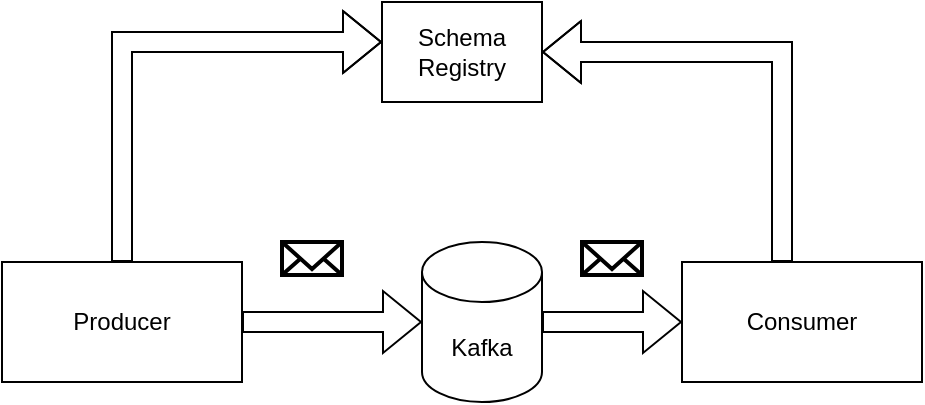 <mxfile version="20.4.1" type="github">
  <diagram id="GpSc441NNI5Z_dR7PpIh" name="Page-1">
    <mxGraphModel dx="794" dy="481" grid="1" gridSize="10" guides="1" tooltips="1" connect="1" arrows="1" fold="1" page="1" pageScale="1" pageWidth="850" pageHeight="1100" math="0" shadow="0">
      <root>
        <mxCell id="0" />
        <mxCell id="1" parent="0" />
        <mxCell id="7Z3-V8JIYLMfZ71KOIE2-3" style="edgeStyle=orthogonalEdgeStyle;shape=flexArrow;rounded=0;orthogonalLoop=1;jettySize=auto;html=1;exitX=1;exitY=0.5;exitDx=0;exitDy=0;entryX=0;entryY=0.5;entryDx=0;entryDy=0;entryPerimeter=0;" edge="1" parent="1" source="7Z3-V8JIYLMfZ71KOIE2-1" target="7Z3-V8JIYLMfZ71KOIE2-2">
          <mxGeometry relative="1" as="geometry" />
        </mxCell>
        <mxCell id="7Z3-V8JIYLMfZ71KOIE2-10" style="edgeStyle=orthogonalEdgeStyle;shape=flexArrow;rounded=0;orthogonalLoop=1;jettySize=auto;html=1;" edge="1" parent="1" source="7Z3-V8JIYLMfZ71KOIE2-1">
          <mxGeometry relative="1" as="geometry">
            <mxPoint x="290" y="50" as="targetPoint" />
            <Array as="points">
              <mxPoint x="160" y="50" />
            </Array>
          </mxGeometry>
        </mxCell>
        <mxCell id="7Z3-V8JIYLMfZ71KOIE2-1" value="Producer" style="rounded=0;whiteSpace=wrap;html=1;" vertex="1" parent="1">
          <mxGeometry x="100" y="160" width="120" height="60" as="geometry" />
        </mxCell>
        <mxCell id="7Z3-V8JIYLMfZ71KOIE2-5" style="edgeStyle=orthogonalEdgeStyle;shape=flexArrow;rounded=0;orthogonalLoop=1;jettySize=auto;html=1;exitX=1;exitY=0.5;exitDx=0;exitDy=0;exitPerimeter=0;entryX=0;entryY=0.5;entryDx=0;entryDy=0;" edge="1" parent="1" source="7Z3-V8JIYLMfZ71KOIE2-2" target="7Z3-V8JIYLMfZ71KOIE2-4">
          <mxGeometry relative="1" as="geometry" />
        </mxCell>
        <mxCell id="7Z3-V8JIYLMfZ71KOIE2-2" value="Kafka" style="shape=cylinder3;whiteSpace=wrap;html=1;boundedLbl=1;backgroundOutline=1;size=15;" vertex="1" parent="1">
          <mxGeometry x="310" y="150" width="60" height="80" as="geometry" />
        </mxCell>
        <mxCell id="7Z3-V8JIYLMfZ71KOIE2-11" style="edgeStyle=orthogonalEdgeStyle;shape=flexArrow;rounded=0;orthogonalLoop=1;jettySize=auto;html=1;entryX=1;entryY=0.5;entryDx=0;entryDy=0;" edge="1" parent="1" source="7Z3-V8JIYLMfZ71KOIE2-4" target="7Z3-V8JIYLMfZ71KOIE2-9">
          <mxGeometry relative="1" as="geometry">
            <Array as="points">
              <mxPoint x="490" y="55" />
            </Array>
          </mxGeometry>
        </mxCell>
        <mxCell id="7Z3-V8JIYLMfZ71KOIE2-4" value="Consumer" style="rounded=0;whiteSpace=wrap;html=1;" vertex="1" parent="1">
          <mxGeometry x="440" y="160" width="120" height="60" as="geometry" />
        </mxCell>
        <mxCell id="7Z3-V8JIYLMfZ71KOIE2-6" value="" style="html=1;verticalLabelPosition=bottom;align=center;labelBackgroundColor=#ffffff;verticalAlign=top;strokeWidth=2;strokeColor=#000000;shadow=0;dashed=0;shape=mxgraph.ios7.icons.mail;" vertex="1" parent="1">
          <mxGeometry x="240" y="150" width="30" height="16.5" as="geometry" />
        </mxCell>
        <mxCell id="7Z3-V8JIYLMfZ71KOIE2-7" value="" style="html=1;verticalLabelPosition=bottom;align=center;labelBackgroundColor=#ffffff;verticalAlign=top;strokeWidth=2;strokeColor=#000000;shadow=0;dashed=0;shape=mxgraph.ios7.icons.mail;" vertex="1" parent="1">
          <mxGeometry x="390" y="150" width="30" height="16.5" as="geometry" />
        </mxCell>
        <mxCell id="7Z3-V8JIYLMfZ71KOIE2-9" value="Schema Registry" style="rounded=0;whiteSpace=wrap;html=1;strokeColor=#000000;" vertex="1" parent="1">
          <mxGeometry x="290" y="30" width="80" height="50" as="geometry" />
        </mxCell>
      </root>
    </mxGraphModel>
  </diagram>
</mxfile>

